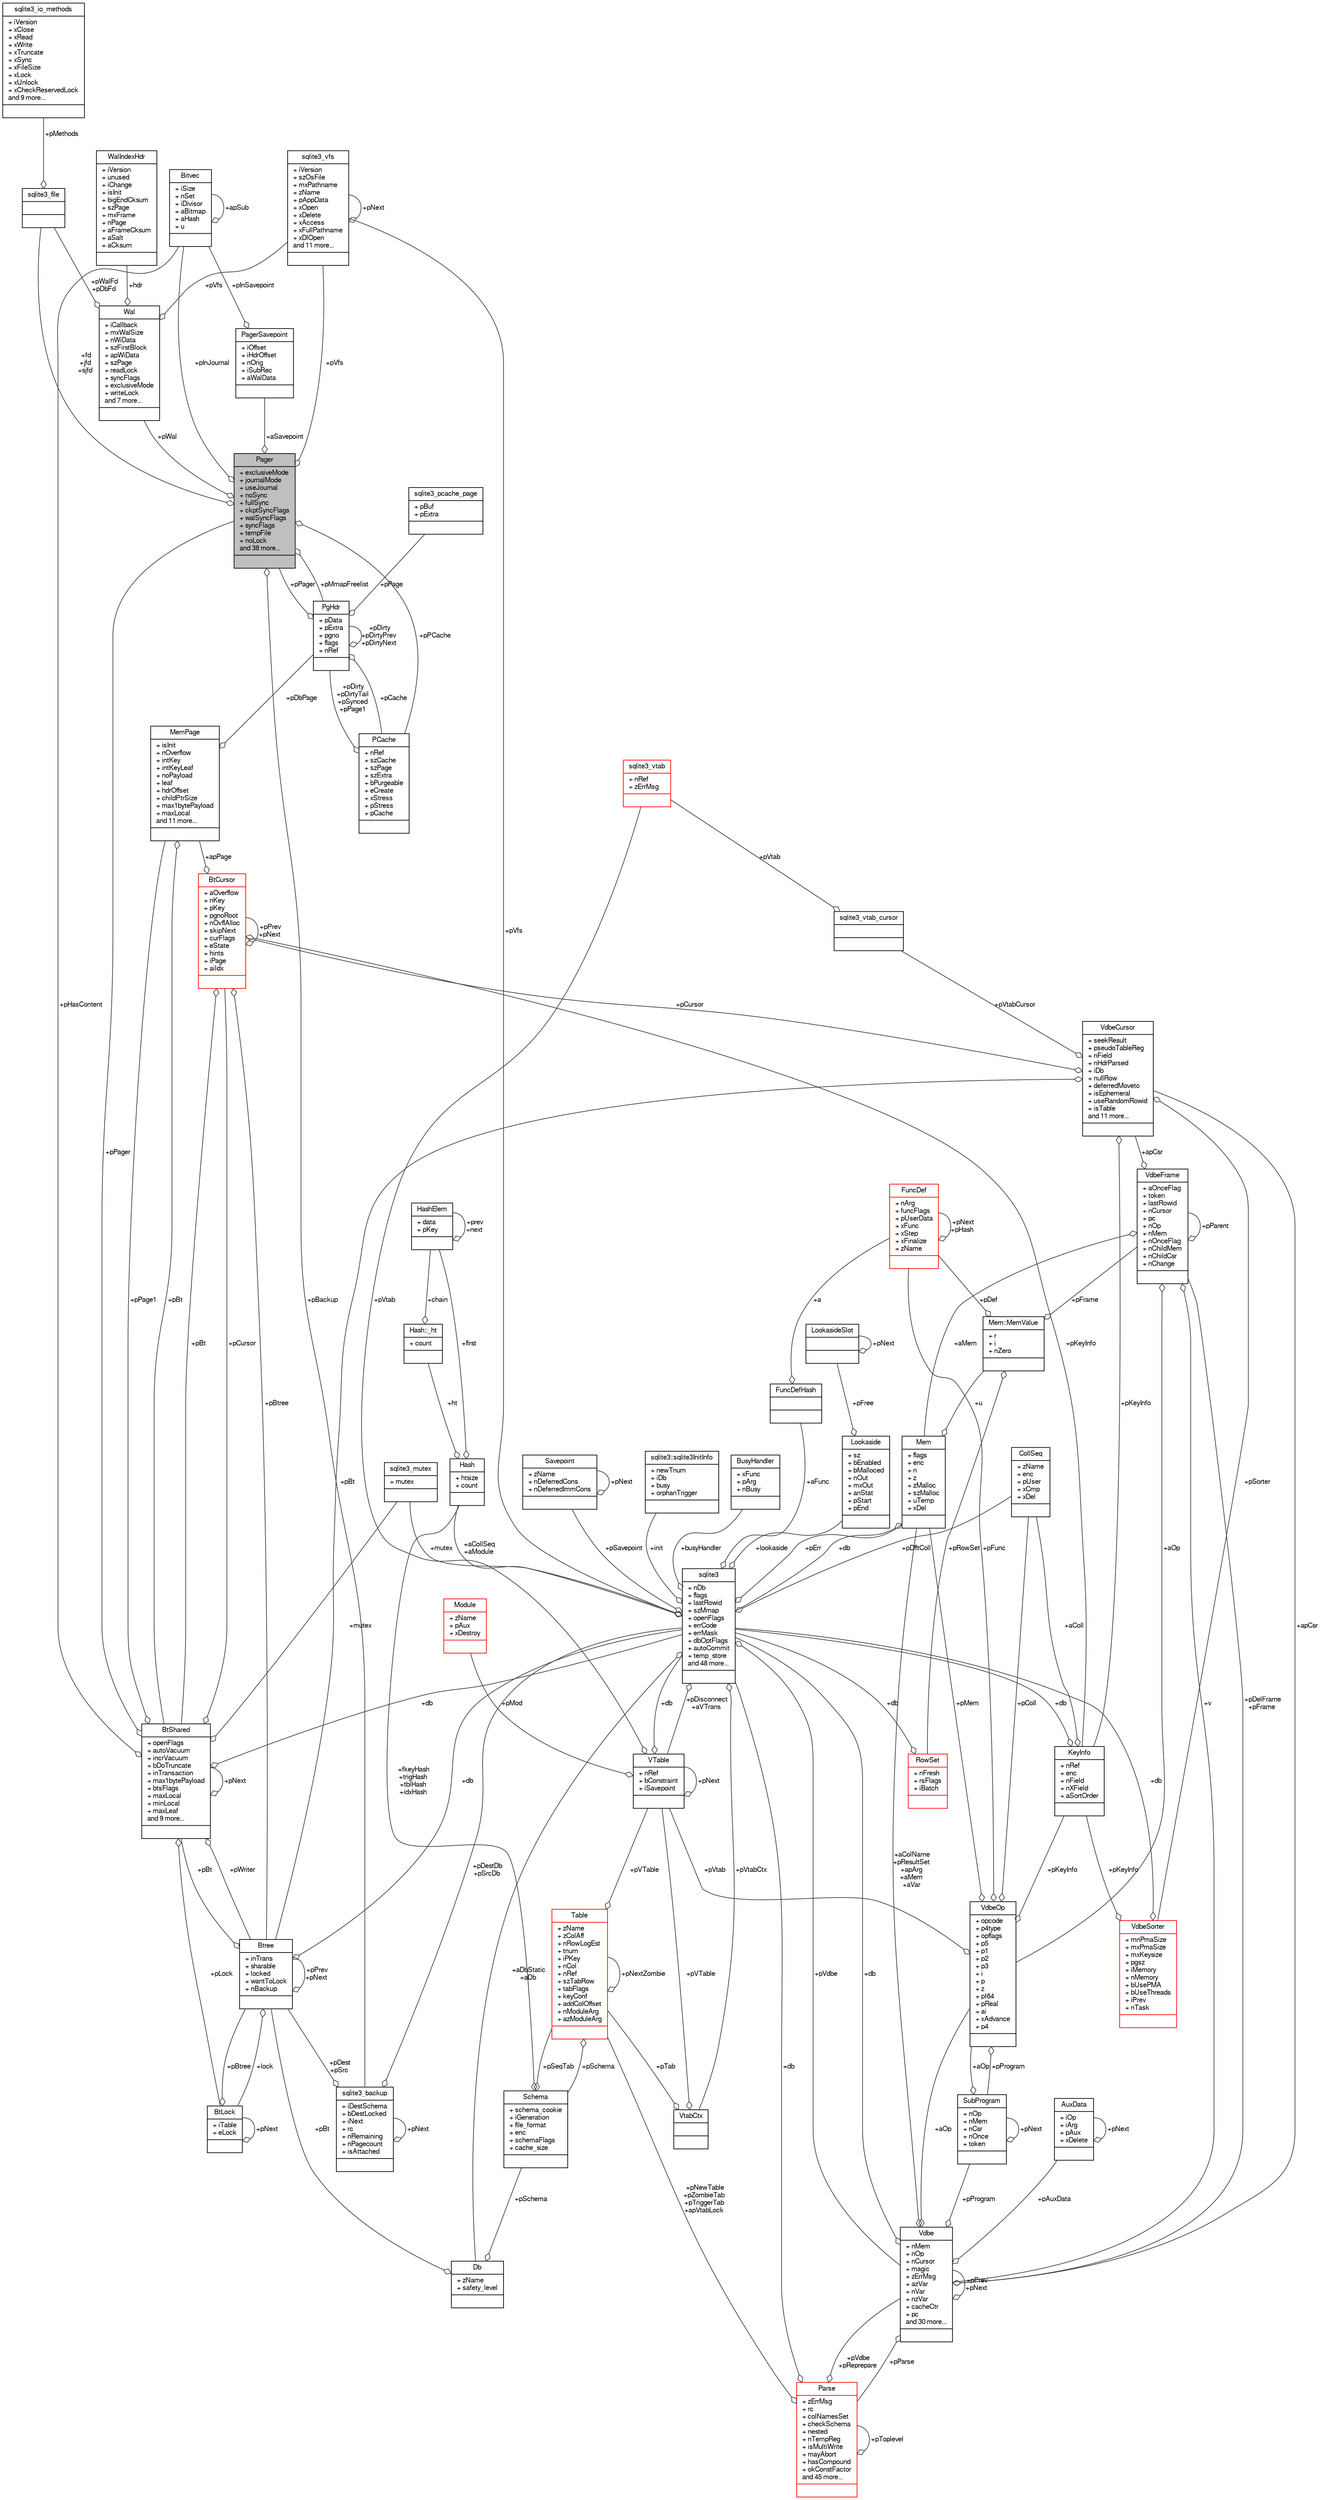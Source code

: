 digraph "Pager"
{
  edge [fontname="FreeSans",fontsize="10",labelfontname="FreeSans",labelfontsize="10"];
  node [fontname="FreeSans",fontsize="10",shape=record];
  Node1 [label="{Pager\n|+ exclusiveMode\l+ journalMode\l+ useJournal\l+ noSync\l+ fullSync\l+ ckptSyncFlags\l+ walSyncFlags\l+ syncFlags\l+ tempFile\l+ noLock\land 38 more...\l|}",height=0.2,width=0.4,color="black", fillcolor="grey75", style="filled", fontcolor="black"];
  Node2 -> Node1 [color="grey25",fontsize="10",style="solid",label=" +pPCache" ,arrowhead="odiamond",fontname="FreeSans"];
  Node2 [label="{PCache\n|+ nRef\l+ szCache\l+ szPage\l+ szExtra\l+ bPurgeable\l+ eCreate\l+ xStress\l+ pStress\l+ pCache\l|}",height=0.2,width=0.4,color="black", fillcolor="white", style="filled",URL="$structPCache.html"];
  Node3 -> Node2 [color="grey25",fontsize="10",style="solid",label=" +pDirty\n+pDirtyTail\n+pSynced\n+pPage1" ,arrowhead="odiamond",fontname="FreeSans"];
  Node3 [label="{PgHdr\n|+ pData\l+ pExtra\l+ pgno\l+ flags\l+ nRef\l|}",height=0.2,width=0.4,color="black", fillcolor="white", style="filled",URL="$structPgHdr.html"];
  Node4 -> Node3 [color="grey25",fontsize="10",style="solid",label=" +pPage" ,arrowhead="odiamond",fontname="FreeSans"];
  Node4 [label="{sqlite3_pcache_page\n|+ pBuf\l+ pExtra\l|}",height=0.2,width=0.4,color="black", fillcolor="white", style="filled",URL="$structsqlite3__pcache__page.html"];
  Node2 -> Node3 [color="grey25",fontsize="10",style="solid",label=" +pCache" ,arrowhead="odiamond",fontname="FreeSans"];
  Node3 -> Node3 [color="grey25",fontsize="10",style="solid",label=" +pDirty\n+pDirtyPrev\n+pDirtyNext" ,arrowhead="odiamond",fontname="FreeSans"];
  Node1 -> Node3 [color="grey25",fontsize="10",style="solid",label=" +pPager" ,arrowhead="odiamond",fontname="FreeSans"];
  Node5 -> Node1 [color="grey25",fontsize="10",style="solid",label=" +pBackup" ,arrowhead="odiamond",fontname="FreeSans"];
  Node5 [label="{sqlite3_backup\n|+ iDestSchema\l+ bDestLocked\l+ iNext\l+ rc\l+ nRemaining\l+ nPagecount\l+ isAttached\l|}",height=0.2,width=0.4,color="black", fillcolor="white", style="filled",URL="$structsqlite3__backup.html"];
  Node5 -> Node5 [color="grey25",fontsize="10",style="solid",label=" +pNext" ,arrowhead="odiamond",fontname="FreeSans"];
  Node6 -> Node5 [color="grey25",fontsize="10",style="solid",label=" +pDestDb\n+pSrcDb" ,arrowhead="odiamond",fontname="FreeSans"];
  Node6 [label="{sqlite3\n|+ nDb\l+ flags\l+ lastRowid\l+ szMmap\l+ openFlags\l+ errCode\l+ errMask\l+ dbOptFlags\l+ autoCommit\l+ temp_store\land 48 more...\l|}",height=0.2,width=0.4,color="black", fillcolor="white", style="filled",URL="$structsqlite3.html"];
  Node7 -> Node6 [color="grey25",fontsize="10",style="solid",label=" +pErr" ,arrowhead="odiamond",fontname="FreeSans"];
  Node7 [label="{Mem\n|+ flags\l+ enc\l+ n\l+ z\l+ zMalloc\l+ szMalloc\l+ uTemp\l+ xDel\l|}",height=0.2,width=0.4,color="black", fillcolor="white", style="filled",URL="$structMem.html"];
  Node8 -> Node7 [color="grey25",fontsize="10",style="solid",label=" +u" ,arrowhead="odiamond",fontname="FreeSans"];
  Node8 [label="{Mem::MemValue\n|+ r\l+ i\l+ nZero\l|}",height=0.2,width=0.4,color="black", fillcolor="white", style="filled",URL="$unionMem_1_1MemValue.html"];
  Node9 -> Node8 [color="grey25",fontsize="10",style="solid",label=" +pFrame" ,arrowhead="odiamond",fontname="FreeSans"];
  Node9 [label="{VdbeFrame\n|+ aOnceFlag\l+ token\l+ lastRowid\l+ nCursor\l+ pc\l+ nOp\l+ nMem\l+ nOnceFlag\l+ nChildMem\l+ nChildCsr\l+ nChange\l|}",height=0.2,width=0.4,color="black", fillcolor="white", style="filled",URL="$structVdbeFrame.html"];
  Node7 -> Node9 [color="grey25",fontsize="10",style="solid",label=" +aMem" ,arrowhead="odiamond",fontname="FreeSans"];
  Node10 -> Node9 [color="grey25",fontsize="10",style="solid",label=" +v" ,arrowhead="odiamond",fontname="FreeSans"];
  Node10 [label="{Vdbe\n|+ nMem\l+ nOp\l+ nCursor\l+ magic\l+ zErrMsg\l+ azVar\l+ nVar\l+ nzVar\l+ cacheCtr\l+ pc\land 30 more...\l|}",height=0.2,width=0.4,color="black", fillcolor="white", style="filled",URL="$structVdbe.html"];
  Node10 -> Node10 [color="grey25",fontsize="10",style="solid",label=" +pPrev\n+pNext" ,arrowhead="odiamond",fontname="FreeSans"];
  Node7 -> Node10 [color="grey25",fontsize="10",style="solid",label=" +aColName\n+pResultSet\n+apArg\n+aMem\n+aVar" ,arrowhead="odiamond",fontname="FreeSans"];
  Node6 -> Node10 [color="grey25",fontsize="10",style="solid",label=" +db" ,arrowhead="odiamond",fontname="FreeSans"];
  Node9 -> Node10 [color="grey25",fontsize="10",style="solid",label=" +pDelFrame\n+pFrame" ,arrowhead="odiamond",fontname="FreeSans"];
  Node11 -> Node10 [color="grey25",fontsize="10",style="solid",label=" +pAuxData" ,arrowhead="odiamond",fontname="FreeSans"];
  Node11 [label="{AuxData\n|+ iOp\l+ iArg\l+ pAux\l+ xDelete\l|}",height=0.2,width=0.4,color="black", fillcolor="white", style="filled",URL="$structAuxData.html"];
  Node11 -> Node11 [color="grey25",fontsize="10",style="solid",label=" +pNext" ,arrowhead="odiamond",fontname="FreeSans"];
  Node12 -> Node10 [color="grey25",fontsize="10",style="solid",label=" +pProgram" ,arrowhead="odiamond",fontname="FreeSans"];
  Node12 [label="{SubProgram\n|+ nOp\l+ nMem\l+ nCsr\l+ nOnce\l+ token\l|}",height=0.2,width=0.4,color="black", fillcolor="white", style="filled",URL="$structSubProgram.html"];
  Node12 -> Node12 [color="grey25",fontsize="10",style="solid",label=" +pNext" ,arrowhead="odiamond",fontname="FreeSans"];
  Node13 -> Node12 [color="grey25",fontsize="10",style="solid",label=" +aOp" ,arrowhead="odiamond",fontname="FreeSans"];
  Node13 [label="{VdbeOp\n|+ opcode\l+ p4type\l+ opflags\l+ p5\l+ p1\l+ p2\l+ p3\l+ i\l+ p\l+ z\l+ pI64\l+ pReal\l+ ai\l+ xAdvance\l+ p4\l|}",height=0.2,width=0.4,color="black", fillcolor="white", style="filled",URL="$structVdbeOp.html"];
  Node7 -> Node13 [color="grey25",fontsize="10",style="solid",label=" +pMem" ,arrowhead="odiamond",fontname="FreeSans"];
  Node14 -> Node13 [color="grey25",fontsize="10",style="solid",label=" +pColl" ,arrowhead="odiamond",fontname="FreeSans"];
  Node14 [label="{CollSeq\n|+ zName\l+ enc\l+ pUser\l+ xCmp\l+ xDel\l|}",height=0.2,width=0.4,color="black", fillcolor="white", style="filled",URL="$structCollSeq.html"];
  Node15 -> Node13 [color="grey25",fontsize="10",style="solid",label=" +pVtab" ,arrowhead="odiamond",fontname="FreeSans"];
  Node15 [label="{VTable\n|+ nRef\l+ bConstraint\l+ iSavepoint\l|}",height=0.2,width=0.4,color="black", fillcolor="white", style="filled",URL="$structVTable.html"];
  Node6 -> Node15 [color="grey25",fontsize="10",style="solid",label=" +db" ,arrowhead="odiamond",fontname="FreeSans"];
  Node15 -> Node15 [color="grey25",fontsize="10",style="solid",label=" +pNext" ,arrowhead="odiamond",fontname="FreeSans"];
  Node16 -> Node15 [color="grey25",fontsize="10",style="solid",label=" +pMod" ,arrowhead="odiamond",fontname="FreeSans"];
  Node16 [label="{Module\n|+ zName\l+ pAux\l+ xDestroy\l|}",height=0.2,width=0.4,color="red", fillcolor="white", style="filled",URL="$structModule.html"];
  Node18 -> Node15 [color="grey25",fontsize="10",style="solid",label=" +pVtab" ,arrowhead="odiamond",fontname="FreeSans"];
  Node18 [label="{sqlite3_vtab\n|+ nRef\l+ zErrMsg\l|}",height=0.2,width=0.4,color="red", fillcolor="white", style="filled",URL="$structsqlite3__vtab.html"];
  Node12 -> Node13 [color="grey25",fontsize="10",style="solid",label=" +pProgram" ,arrowhead="odiamond",fontname="FreeSans"];
  Node19 -> Node13 [color="grey25",fontsize="10",style="solid",label=" +pKeyInfo" ,arrowhead="odiamond",fontname="FreeSans"];
  Node19 [label="{KeyInfo\n|+ nRef\l+ enc\l+ nField\l+ nXField\l+ aSortOrder\l|}",height=0.2,width=0.4,color="black", fillcolor="white", style="filled",URL="$structKeyInfo.html"];
  Node6 -> Node19 [color="grey25",fontsize="10",style="solid",label=" +db" ,arrowhead="odiamond",fontname="FreeSans"];
  Node14 -> Node19 [color="grey25",fontsize="10",style="solid",label=" +aColl" ,arrowhead="odiamond",fontname="FreeSans"];
  Node20 -> Node13 [color="grey25",fontsize="10",style="solid",label=" +pFunc" ,arrowhead="odiamond",fontname="FreeSans"];
  Node20 [label="{FuncDef\n|+ nArg\l+ funcFlags\l+ pUserData\l+ xFunc\l+ xStep\l+ xFinalize\l+ zName\l|}",height=0.2,width=0.4,color="red", fillcolor="white", style="filled",URL="$structFuncDef.html"];
  Node20 -> Node20 [color="grey25",fontsize="10",style="solid",label=" +pNext\n+pHash" ,arrowhead="odiamond",fontname="FreeSans"];
  Node22 -> Node10 [color="grey25",fontsize="10",style="solid",label=" +apCsr" ,arrowhead="odiamond",fontname="FreeSans"];
  Node22 [label="{VdbeCursor\n|+ seekResult\l+ pseudoTableReg\l+ nField\l+ nHdrParsed\l+ iDb\l+ nullRow\l+ deferredMoveto\l+ isEphemeral\l+ useRandomRowid\l+ isTable\land 11 more...\l|}",height=0.2,width=0.4,color="black", fillcolor="white", style="filled",URL="$structVdbeCursor.html"];
  Node23 -> Node22 [color="grey25",fontsize="10",style="solid",label=" +pCursor" ,arrowhead="odiamond",fontname="FreeSans"];
  Node23 [label="{BtCursor\n|+ aOverflow\l+ nKey\l+ pKey\l+ pgnoRoot\l+ nOvflAlloc\l+ skipNext\l+ curFlags\l+ eState\l+ hints\l+ iPage\l+ aiIdx\l|}",height=0.2,width=0.4,color="red", fillcolor="white", style="filled",URL="$structBtCursor.html"];
  Node23 -> Node23 [color="grey25",fontsize="10",style="solid",label=" +pPrev\n+pNext" ,arrowhead="odiamond",fontname="FreeSans"];
  Node25 -> Node23 [color="grey25",fontsize="10",style="solid",label=" +pBt" ,arrowhead="odiamond",fontname="FreeSans"];
  Node25 [label="{BtShared\n|+ openFlags\l+ autoVacuum\l+ incrVacuum\l+ bDoTruncate\l+ inTransaction\l+ max1bytePayload\l+ btsFlags\l+ maxLocal\l+ minLocal\l+ maxLeaf\land 9 more...\l|}",height=0.2,width=0.4,color="black", fillcolor="white", style="filled",URL="$structBtShared.html"];
  Node23 -> Node25 [color="grey25",fontsize="10",style="solid",label=" +pCursor" ,arrowhead="odiamond",fontname="FreeSans"];
  Node25 -> Node25 [color="grey25",fontsize="10",style="solid",label=" +pNext" ,arrowhead="odiamond",fontname="FreeSans"];
  Node6 -> Node25 [color="grey25",fontsize="10",style="solid",label=" +db" ,arrowhead="odiamond",fontname="FreeSans"];
  Node26 -> Node25 [color="grey25",fontsize="10",style="solid",label=" +pHasContent" ,arrowhead="odiamond",fontname="FreeSans"];
  Node26 [label="{Bitvec\n|+ iSize\l+ nSet\l+ iDivisor\l+ aBitmap\l+ aHash\l+ u\l|}",height=0.2,width=0.4,color="black", fillcolor="white", style="filled",URL="$structBitvec.html"];
  Node26 -> Node26 [color="grey25",fontsize="10",style="solid",label=" +apSub" ,arrowhead="odiamond",fontname="FreeSans"];
  Node27 -> Node25 [color="grey25",fontsize="10",style="solid",label=" +mutex" ,arrowhead="odiamond",fontname="FreeSans"];
  Node27 [label="{sqlite3_mutex\n|+ mutex\l|}",height=0.2,width=0.4,color="black", fillcolor="white", style="filled",URL="$structsqlite3__mutex.html"];
  Node28 -> Node25 [color="grey25",fontsize="10",style="solid",label=" +pLock" ,arrowhead="odiamond",fontname="FreeSans"];
  Node28 [label="{BtLock\n|+ iTable\l+ eLock\l|}",height=0.2,width=0.4,color="black", fillcolor="white", style="filled",URL="$structBtLock.html"];
  Node28 -> Node28 [color="grey25",fontsize="10",style="solid",label=" +pNext" ,arrowhead="odiamond",fontname="FreeSans"];
  Node29 -> Node28 [color="grey25",fontsize="10",style="solid",label=" +pBtree" ,arrowhead="odiamond",fontname="FreeSans"];
  Node29 [label="{Btree\n|+ inTrans\l+ sharable\l+ locked\l+ wantToLock\l+ nBackup\l|}",height=0.2,width=0.4,color="black", fillcolor="white", style="filled",URL="$structBtree.html"];
  Node25 -> Node29 [color="grey25",fontsize="10",style="solid",label=" +pBt" ,arrowhead="odiamond",fontname="FreeSans"];
  Node6 -> Node29 [color="grey25",fontsize="10",style="solid",label=" +db" ,arrowhead="odiamond",fontname="FreeSans"];
  Node28 -> Node29 [color="grey25",fontsize="10",style="solid",label=" +lock" ,arrowhead="odiamond",fontname="FreeSans"];
  Node29 -> Node29 [color="grey25",fontsize="10",style="solid",label=" +pPrev\n+pNext" ,arrowhead="odiamond",fontname="FreeSans"];
  Node30 -> Node25 [color="grey25",fontsize="10",style="solid",label=" +pPage1" ,arrowhead="odiamond",fontname="FreeSans"];
  Node30 [label="{MemPage\n|+ isInit\l+ nOverflow\l+ intKey\l+ intKeyLeaf\l+ noPayload\l+ leaf\l+ hdrOffset\l+ childPtrSize\l+ max1bytePayload\l+ maxLocal\land 11 more...\l|}",height=0.2,width=0.4,color="black", fillcolor="white", style="filled",URL="$structMemPage.html"];
  Node25 -> Node30 [color="grey25",fontsize="10",style="solid",label=" +pBt" ,arrowhead="odiamond",fontname="FreeSans"];
  Node3 -> Node30 [color="grey25",fontsize="10",style="solid",label=" +pDbPage" ,arrowhead="odiamond",fontname="FreeSans"];
  Node29 -> Node25 [color="grey25",fontsize="10",style="solid",label=" +pWriter" ,arrowhead="odiamond",fontname="FreeSans"];
  Node1 -> Node25 [color="grey25",fontsize="10",style="solid",label=" +pPager" ,arrowhead="odiamond",fontname="FreeSans"];
  Node30 -> Node23 [color="grey25",fontsize="10",style="solid",label=" +apPage" ,arrowhead="odiamond",fontname="FreeSans"];
  Node19 -> Node23 [color="grey25",fontsize="10",style="solid",label=" +pKeyInfo" ,arrowhead="odiamond",fontname="FreeSans"];
  Node29 -> Node23 [color="grey25",fontsize="10",style="solid",label=" +pBtree" ,arrowhead="odiamond",fontname="FreeSans"];
  Node31 -> Node22 [color="grey25",fontsize="10",style="solid",label=" +pVtabCursor" ,arrowhead="odiamond",fontname="FreeSans"];
  Node31 [label="{sqlite3_vtab_cursor\n||}",height=0.2,width=0.4,color="black", fillcolor="white", style="filled",URL="$structsqlite3__vtab__cursor.html"];
  Node18 -> Node31 [color="grey25",fontsize="10",style="solid",label=" +pVtab" ,arrowhead="odiamond",fontname="FreeSans"];
  Node32 -> Node22 [color="grey25",fontsize="10",style="solid",label=" +pSorter" ,arrowhead="odiamond",fontname="FreeSans"];
  Node32 [label="{VdbeSorter\n|+ mnPmaSize\l+ mxPmaSize\l+ mxKeysize\l+ pgsz\l+ iMemory\l+ nMemory\l+ bUsePMA\l+ bUseThreads\l+ iPrev\l+ nTask\l|}",height=0.2,width=0.4,color="red", fillcolor="white", style="filled",URL="$structVdbeSorter.html"];
  Node6 -> Node32 [color="grey25",fontsize="10",style="solid",label=" +db" ,arrowhead="odiamond",fontname="FreeSans"];
  Node19 -> Node32 [color="grey25",fontsize="10",style="solid",label=" +pKeyInfo" ,arrowhead="odiamond",fontname="FreeSans"];
  Node19 -> Node22 [color="grey25",fontsize="10",style="solid",label=" +pKeyInfo" ,arrowhead="odiamond",fontname="FreeSans"];
  Node29 -> Node22 [color="grey25",fontsize="10",style="solid",label=" +pBt" ,arrowhead="odiamond",fontname="FreeSans"];
  Node44 -> Node10 [color="grey25",fontsize="10",style="solid",label=" +pParse" ,arrowhead="odiamond",fontname="FreeSans"];
  Node44 [label="{Parse\n|+ zErrMsg\l+ rc\l+ colNamesSet\l+ checkSchema\l+ nested\l+ nTempReg\l+ isMultiWrite\l+ mayAbort\l+ hasCompound\l+ okConstFactor\land 45 more...\l|}",height=0.2,width=0.4,color="red", fillcolor="white", style="filled",URL="$structParse.html"];
  Node10 -> Node44 [color="grey25",fontsize="10",style="solid",label=" +pVdbe\n+pReprepare" ,arrowhead="odiamond",fontname="FreeSans"];
  Node6 -> Node44 [color="grey25",fontsize="10",style="solid",label=" +db" ,arrowhead="odiamond",fontname="FreeSans"];
  Node53 -> Node44 [color="grey25",fontsize="10",style="solid",label=" +pNewTable\n+pZombieTab\n+pTriggerTab\n+apVtabLock" ,arrowhead="odiamond",fontname="FreeSans"];
  Node53 [label="{Table\n|+ zName\l+ zColAff\l+ nRowLogEst\l+ tnum\l+ iPKey\l+ nCol\l+ nRef\l+ szTabRow\l+ tabFlags\l+ keyConf\l+ addColOffset\l+ nModuleArg\l+ azModuleArg\l|}",height=0.2,width=0.4,color="red", fillcolor="white", style="filled",URL="$structTable.html"];
  Node54 -> Node53 [color="grey25",fontsize="10",style="solid",label=" +pSchema" ,arrowhead="odiamond",fontname="FreeSans"];
  Node54 [label="{Schema\n|+ schema_cookie\l+ iGeneration\l+ file_format\l+ enc\l+ schemaFlags\l+ cache_size\l|}",height=0.2,width=0.4,color="black", fillcolor="white", style="filled",URL="$structSchema.html"];
  Node53 -> Node54 [color="grey25",fontsize="10",style="solid",label=" +pSeqTab" ,arrowhead="odiamond",fontname="FreeSans"];
  Node55 -> Node54 [color="grey25",fontsize="10",style="solid",label=" +fkeyHash\n+trigHash\n+tblHash\n+idxHash" ,arrowhead="odiamond",fontname="FreeSans"];
  Node55 [label="{Hash\n|+ htsize\l+ count\l|}",height=0.2,width=0.4,color="black", fillcolor="white", style="filled",URL="$structHash.html"];
  Node56 -> Node55 [color="grey25",fontsize="10",style="solid",label=" +ht" ,arrowhead="odiamond",fontname="FreeSans"];
  Node56 [label="{Hash::_ht\n|+ count\l|}",height=0.2,width=0.4,color="black", fillcolor="white", style="filled",URL="$structHash_1_1__ht.html"];
  Node57 -> Node56 [color="grey25",fontsize="10",style="solid",label=" +chain" ,arrowhead="odiamond",fontname="FreeSans"];
  Node57 [label="{HashElem\n|+ data\l+ pKey\l|}",height=0.2,width=0.4,color="black", fillcolor="white", style="filled",URL="$structHashElem.html"];
  Node57 -> Node57 [color="grey25",fontsize="10",style="solid",label=" +prev\n+next" ,arrowhead="odiamond",fontname="FreeSans"];
  Node57 -> Node55 [color="grey25",fontsize="10",style="solid",label=" +first" ,arrowhead="odiamond",fontname="FreeSans"];
  Node15 -> Node53 [color="grey25",fontsize="10",style="solid",label=" +pVTable" ,arrowhead="odiamond",fontname="FreeSans"];
  Node53 -> Node53 [color="grey25",fontsize="10",style="solid",label=" +pNextZombie" ,arrowhead="odiamond",fontname="FreeSans"];
  Node44 -> Node44 [color="grey25",fontsize="10",style="solid",label=" +pToplevel" ,arrowhead="odiamond",fontname="FreeSans"];
  Node13 -> Node10 [color="grey25",fontsize="10",style="solid",label=" +aOp" ,arrowhead="odiamond",fontname="FreeSans"];
  Node9 -> Node9 [color="grey25",fontsize="10",style="solid",label=" +pParent" ,arrowhead="odiamond",fontname="FreeSans"];
  Node22 -> Node9 [color="grey25",fontsize="10",style="solid",label=" +apCsr" ,arrowhead="odiamond",fontname="FreeSans"];
  Node13 -> Node9 [color="grey25",fontsize="10",style="solid",label=" +aOp" ,arrowhead="odiamond",fontname="FreeSans"];
  Node74 -> Node8 [color="grey25",fontsize="10",style="solid",label=" +pRowSet" ,arrowhead="odiamond",fontname="FreeSans"];
  Node74 [label="{RowSet\n|+ nFresh\l+ rsFlags\l+ iBatch\l|}",height=0.2,width=0.4,color="red", fillcolor="white", style="filled",URL="$structRowSet.html"];
  Node6 -> Node74 [color="grey25",fontsize="10",style="solid",label=" +db" ,arrowhead="odiamond",fontname="FreeSans"];
  Node20 -> Node8 [color="grey25",fontsize="10",style="solid",label=" +pDef" ,arrowhead="odiamond",fontname="FreeSans"];
  Node6 -> Node7 [color="grey25",fontsize="10",style="solid",label=" +db" ,arrowhead="odiamond",fontname="FreeSans"];
  Node10 -> Node6 [color="grey25",fontsize="10",style="solid",label=" +pVdbe" ,arrowhead="odiamond",fontname="FreeSans"];
  Node77 -> Node6 [color="grey25",fontsize="10",style="solid",label=" +pSavepoint" ,arrowhead="odiamond",fontname="FreeSans"];
  Node77 [label="{Savepoint\n|+ zName\l+ nDeferredCons\l+ nDeferredImmCons\l|}",height=0.2,width=0.4,color="black", fillcolor="white", style="filled",URL="$structSavepoint.html"];
  Node77 -> Node77 [color="grey25",fontsize="10",style="solid",label=" +pNext" ,arrowhead="odiamond",fontname="FreeSans"];
  Node78 -> Node6 [color="grey25",fontsize="10",style="solid",label=" +aFunc" ,arrowhead="odiamond",fontname="FreeSans"];
  Node78 [label="{FuncDefHash\n||}",height=0.2,width=0.4,color="black", fillcolor="white", style="filled",URL="$structFuncDefHash.html"];
  Node20 -> Node78 [color="grey25",fontsize="10",style="solid",label=" +a" ,arrowhead="odiamond",fontname="FreeSans"];
  Node79 -> Node6 [color="grey25",fontsize="10",style="solid",label=" +lookaside" ,arrowhead="odiamond",fontname="FreeSans"];
  Node79 [label="{Lookaside\n|+ sz\l+ bEnabled\l+ bMalloced\l+ nOut\l+ mxOut\l+ anStat\l+ pStart\l+ pEnd\l|}",height=0.2,width=0.4,color="black", fillcolor="white", style="filled",URL="$structLookaside.html"];
  Node80 -> Node79 [color="grey25",fontsize="10",style="solid",label=" +pFree" ,arrowhead="odiamond",fontname="FreeSans"];
  Node80 [label="{LookasideSlot\n||}",height=0.2,width=0.4,color="black", fillcolor="white", style="filled",URL="$structLookasideSlot.html"];
  Node80 -> Node80 [color="grey25",fontsize="10",style="solid",label=" +pNext" ,arrowhead="odiamond",fontname="FreeSans"];
  Node27 -> Node6 [color="grey25",fontsize="10",style="solid",label=" +mutex" ,arrowhead="odiamond",fontname="FreeSans"];
  Node81 -> Node6 [color="grey25",fontsize="10",style="solid",label=" +pVfs" ,arrowhead="odiamond",fontname="FreeSans"];
  Node81 [label="{sqlite3_vfs\n|+ iVersion\l+ szOsFile\l+ mxPathname\l+ zName\l+ pAppData\l+ xOpen\l+ xDelete\l+ xAccess\l+ xFullPathname\l+ xDlOpen\land 11 more...\l|}",height=0.2,width=0.4,color="black", fillcolor="white", style="filled",URL="$structsqlite3__vfs.html"];
  Node81 -> Node81 [color="grey25",fontsize="10",style="solid",label=" +pNext" ,arrowhead="odiamond",fontname="FreeSans"];
  Node82 -> Node6 [color="grey25",fontsize="10",style="solid",label=" +init" ,arrowhead="odiamond",fontname="FreeSans"];
  Node82 [label="{sqlite3::sqlite3InitInfo\n|+ newTnum\l+ iDb\l+ busy\l+ orphanTrigger\l|}",height=0.2,width=0.4,color="black", fillcolor="white", style="filled",URL="$structsqlite3_1_1sqlite3InitInfo.html"];
  Node83 -> Node6 [color="grey25",fontsize="10",style="solid",label=" +busyHandler" ,arrowhead="odiamond",fontname="FreeSans"];
  Node83 [label="{BusyHandler\n|+ xFunc\l+ pArg\l+ nBusy\l|}",height=0.2,width=0.4,color="black", fillcolor="white", style="filled",URL="$structBusyHandler.html"];
  Node84 -> Node6 [color="grey25",fontsize="10",style="solid",label=" +pVtabCtx" ,arrowhead="odiamond",fontname="FreeSans"];
  Node84 [label="{VtabCtx\n||}",height=0.2,width=0.4,color="black", fillcolor="white", style="filled",URL="$structVtabCtx.html"];
  Node15 -> Node84 [color="grey25",fontsize="10",style="solid",label=" +pVTable" ,arrowhead="odiamond",fontname="FreeSans"];
  Node53 -> Node84 [color="grey25",fontsize="10",style="solid",label=" +pTab" ,arrowhead="odiamond",fontname="FreeSans"];
  Node14 -> Node6 [color="grey25",fontsize="10",style="solid",label=" +pDfltColl" ,arrowhead="odiamond",fontname="FreeSans"];
  Node15 -> Node6 [color="grey25",fontsize="10",style="solid",label=" +pDisconnect\n+aVTrans" ,arrowhead="odiamond",fontname="FreeSans"];
  Node85 -> Node6 [color="grey25",fontsize="10",style="solid",label=" +aDbStatic\n+aDb" ,arrowhead="odiamond",fontname="FreeSans"];
  Node85 [label="{Db\n|+ zName\l+ safety_level\l|}",height=0.2,width=0.4,color="black", fillcolor="white", style="filled",URL="$structDb.html"];
  Node54 -> Node85 [color="grey25",fontsize="10",style="solid",label=" +pSchema" ,arrowhead="odiamond",fontname="FreeSans"];
  Node29 -> Node85 [color="grey25",fontsize="10",style="solid",label=" +pBt" ,arrowhead="odiamond",fontname="FreeSans"];
  Node55 -> Node6 [color="grey25",fontsize="10",style="solid",label=" +aCollSeq\n+aModule" ,arrowhead="odiamond",fontname="FreeSans"];
  Node29 -> Node5 [color="grey25",fontsize="10",style="solid",label=" +pDest\n+pSrc" ,arrowhead="odiamond",fontname="FreeSans"];
  Node26 -> Node1 [color="grey25",fontsize="10",style="solid",label=" +pInJournal" ,arrowhead="odiamond",fontname="FreeSans"];
  Node37 -> Node1 [color="grey25",fontsize="10",style="solid",label=" +fd\n+jfd\n+sjfd" ,arrowhead="odiamond",fontname="FreeSans"];
  Node37 [label="{sqlite3_file\n||}",height=0.2,width=0.4,color="black", fillcolor="white", style="filled",URL="$structsqlite3__file.html"];
  Node38 -> Node37 [color="grey25",fontsize="10",style="solid",label=" +pMethods" ,arrowhead="odiamond",fontname="FreeSans"];
  Node38 [label="{sqlite3_io_methods\n|+ iVersion\l+ xClose\l+ xRead\l+ xWrite\l+ xTruncate\l+ xSync\l+ xFileSize\l+ xLock\l+ xUnlock\l+ xCheckReservedLock\land 9 more...\l|}",height=0.2,width=0.4,color="black", fillcolor="white", style="filled",URL="$structsqlite3__io__methods.html"];
  Node81 -> Node1 [color="grey25",fontsize="10",style="solid",label=" +pVfs" ,arrowhead="odiamond",fontname="FreeSans"];
  Node3 -> Node1 [color="grey25",fontsize="10",style="solid",label=" +pMmapFreelist" ,arrowhead="odiamond",fontname="FreeSans"];
  Node86 -> Node1 [color="grey25",fontsize="10",style="solid",label=" +pWal" ,arrowhead="odiamond",fontname="FreeSans"];
  Node86 [label="{Wal\n|+ iCallback\l+ mxWalSize\l+ nWiData\l+ szFirstBlock\l+ apWiData\l+ szPage\l+ readLock\l+ syncFlags\l+ exclusiveMode\l+ writeLock\land 7 more...\l|}",height=0.2,width=0.4,color="black", fillcolor="white", style="filled",URL="$structWal.html"];
  Node37 -> Node86 [color="grey25",fontsize="10",style="solid",label=" +pWalFd\n+pDbFd" ,arrowhead="odiamond",fontname="FreeSans"];
  Node81 -> Node86 [color="grey25",fontsize="10",style="solid",label=" +pVfs" ,arrowhead="odiamond",fontname="FreeSans"];
  Node87 -> Node86 [color="grey25",fontsize="10",style="solid",label=" +hdr" ,arrowhead="odiamond",fontname="FreeSans"];
  Node87 [label="{WalIndexHdr\n|+ iVersion\l+ unused\l+ iChange\l+ isInit\l+ bigEndCksum\l+ szPage\l+ mxFrame\l+ nPage\l+ aFrameCksum\l+ aSalt\l+ aCksum\l|}",height=0.2,width=0.4,color="black", fillcolor="white", style="filled",URL="$structWalIndexHdr.html"];
  Node88 -> Node1 [color="grey25",fontsize="10",style="solid",label=" +aSavepoint" ,arrowhead="odiamond",fontname="FreeSans"];
  Node88 [label="{PagerSavepoint\n|+ iOffset\l+ iHdrOffset\l+ nOrig\l+ iSubRec\l+ aWalData\l|}",height=0.2,width=0.4,color="black", fillcolor="white", style="filled",URL="$structPagerSavepoint.html"];
  Node26 -> Node88 [color="grey25",fontsize="10",style="solid",label=" +pInSavepoint" ,arrowhead="odiamond",fontname="FreeSans"];
}
